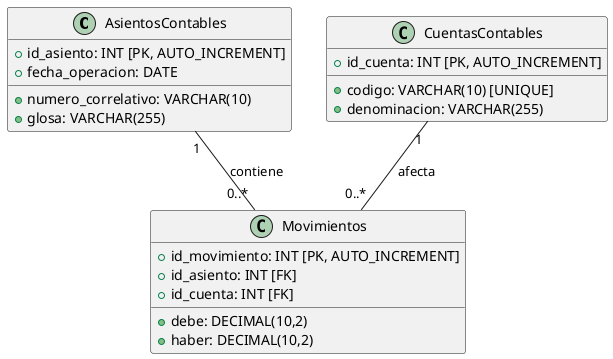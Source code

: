 @startuml
class AsientosContables {
    + id_asiento: INT [PK, AUTO_INCREMENT]
    + numero_correlativo: VARCHAR(10)
    + fecha_operacion: DATE
    + glosa: VARCHAR(255)
}

class CuentasContables {
    + id_cuenta: INT [PK, AUTO_INCREMENT]
    + codigo: VARCHAR(10) [UNIQUE]
    + denominacion: VARCHAR(255)
}

class Movimientos {
    + id_movimiento: INT [PK, AUTO_INCREMENT]
    + id_asiento: INT [FK]
    + id_cuenta: INT [FK]
    + debe: DECIMAL(10,2)
    + haber: DECIMAL(10,2)
}

AsientosContables "1" -- "0..*" Movimientos : contiene
CuentasContables "1" -- "0..*" Movimientos : afecta
@enduml